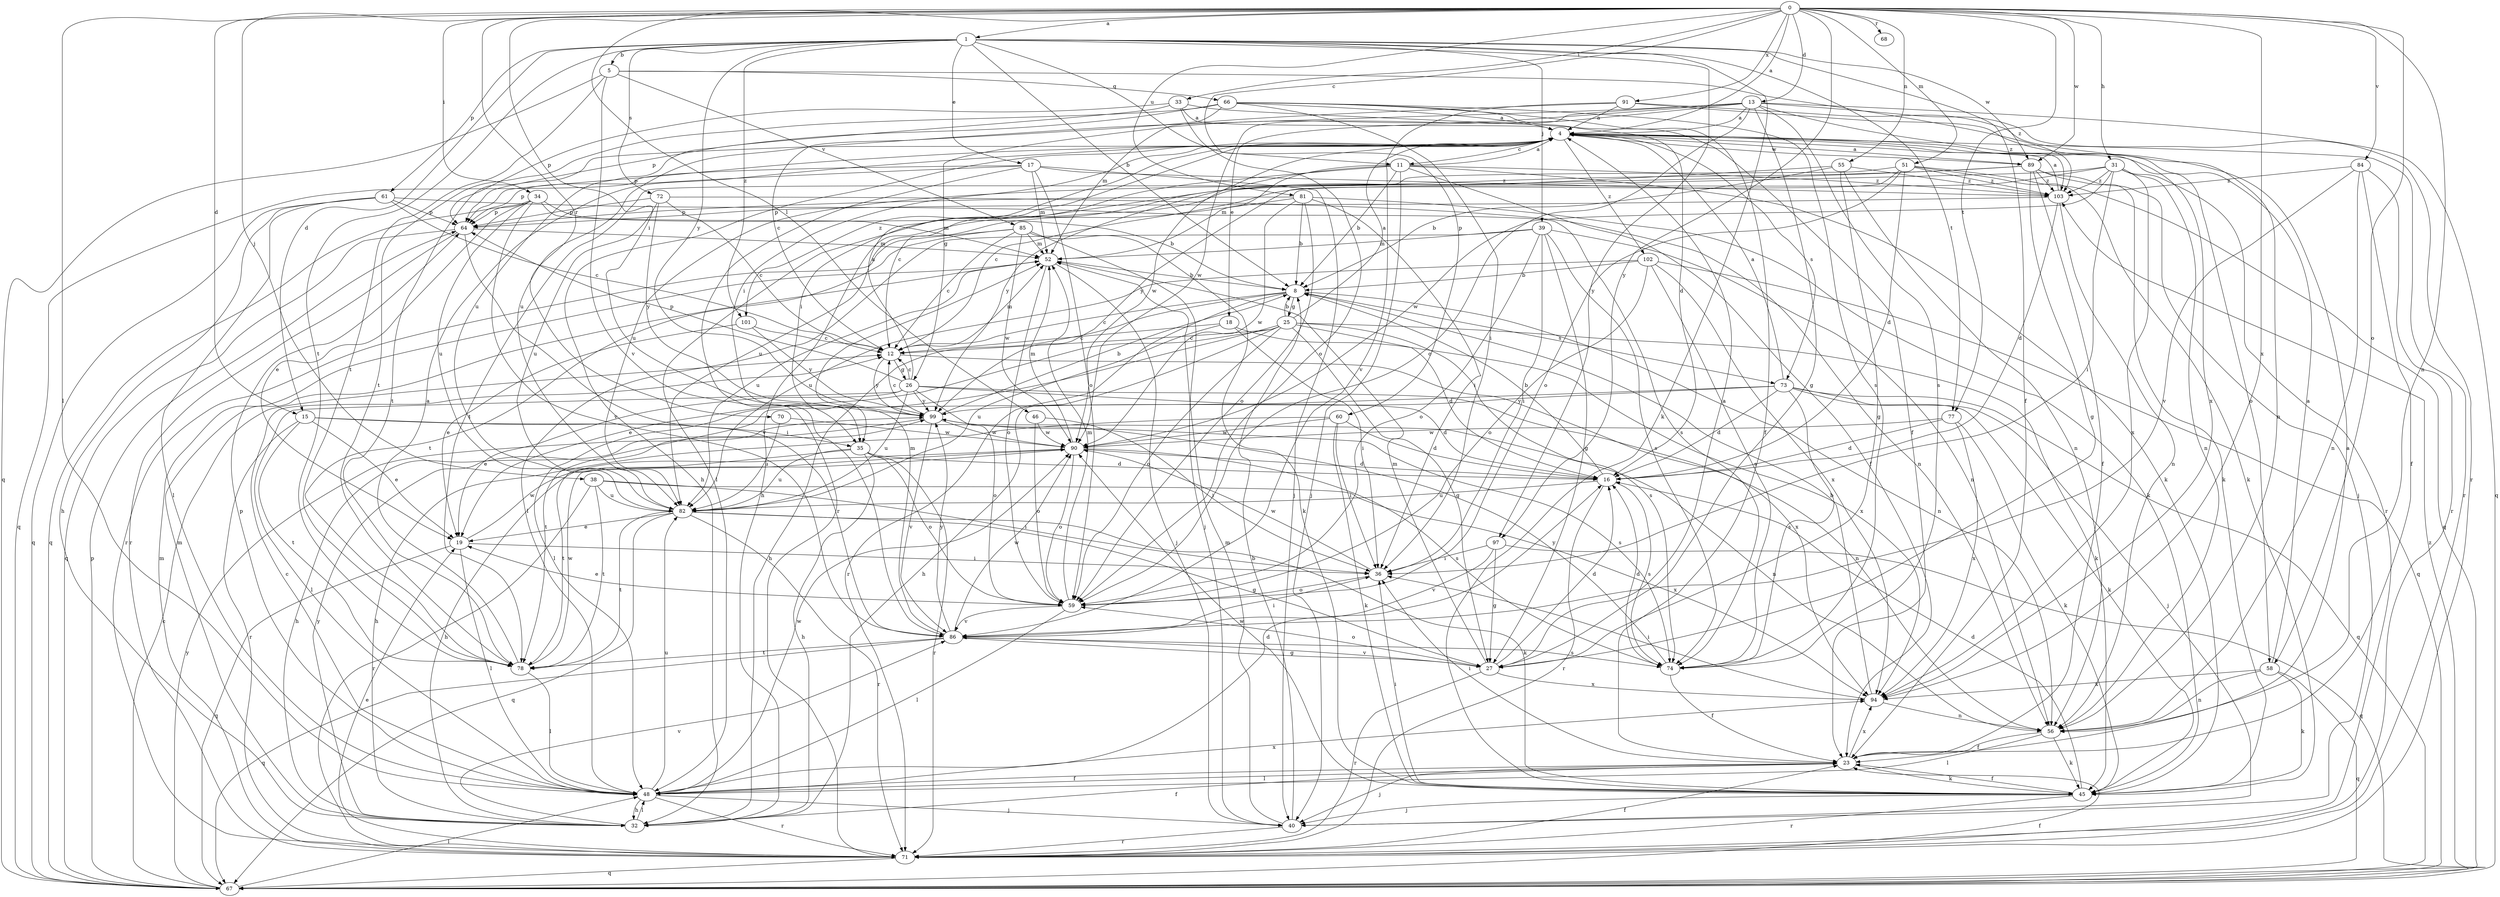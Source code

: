 strict digraph  {
0;
1;
4;
5;
8;
11;
12;
13;
15;
16;
17;
18;
19;
23;
25;
26;
27;
31;
32;
33;
34;
35;
36;
38;
39;
40;
45;
46;
48;
51;
52;
55;
56;
58;
59;
60;
61;
64;
66;
67;
68;
70;
71;
72;
73;
74;
77;
78;
81;
82;
84;
85;
86;
89;
90;
91;
94;
97;
99;
101;
102;
103;
0 -> 1  [label=a];
0 -> 4  [label=a];
0 -> 11  [label=c];
0 -> 13  [label=d];
0 -> 15  [label=d];
0 -> 31  [label=h];
0 -> 33  [label=i];
0 -> 34  [label=i];
0 -> 35  [label=i];
0 -> 38  [label=j];
0 -> 46  [label=l];
0 -> 48  [label=l];
0 -> 51  [label=m];
0 -> 55  [label=n];
0 -> 56  [label=n];
0 -> 58  [label=o];
0 -> 68  [label=r];
0 -> 70  [label=r];
0 -> 77  [label=t];
0 -> 81  [label=u];
0 -> 84  [label=v];
0 -> 89  [label=w];
0 -> 91  [label=x];
0 -> 94  [label=x];
0 -> 97  [label=y];
1 -> 5  [label=b];
1 -> 8  [label=b];
1 -> 15  [label=d];
1 -> 17  [label=e];
1 -> 23  [label=f];
1 -> 39  [label=j];
1 -> 45  [label=k];
1 -> 60  [label=p];
1 -> 61  [label=p];
1 -> 72  [label=s];
1 -> 77  [label=t];
1 -> 78  [label=t];
1 -> 89  [label=w];
1 -> 97  [label=y];
1 -> 99  [label=y];
1 -> 101  [label=z];
4 -> 11  [label=c];
4 -> 32  [label=h];
4 -> 35  [label=i];
4 -> 58  [label=o];
4 -> 64  [label=p];
4 -> 71  [label=r];
4 -> 73  [label=s];
4 -> 78  [label=t];
4 -> 89  [label=w];
4 -> 90  [label=w];
4 -> 101  [label=z];
4 -> 102  [label=z];
5 -> 66  [label=q];
5 -> 67  [label=q];
5 -> 78  [label=t];
5 -> 85  [label=v];
5 -> 86  [label=v];
5 -> 103  [label=z];
8 -> 12  [label=c];
8 -> 25  [label=g];
8 -> 32  [label=h];
8 -> 56  [label=n];
8 -> 71  [label=r];
8 -> 73  [label=s];
11 -> 4  [label=a];
11 -> 8  [label=b];
11 -> 23  [label=f];
11 -> 35  [label=i];
11 -> 40  [label=j];
11 -> 45  [label=k];
11 -> 52  [label=m];
11 -> 99  [label=y];
11 -> 103  [label=z];
12 -> 26  [label=g];
12 -> 52  [label=m];
12 -> 94  [label=x];
12 -> 99  [label=y];
13 -> 4  [label=a];
13 -> 18  [label=e];
13 -> 26  [label=g];
13 -> 27  [label=g];
13 -> 59  [label=o];
13 -> 67  [label=q];
13 -> 71  [label=r];
13 -> 74  [label=s];
13 -> 82  [label=u];
13 -> 90  [label=w];
13 -> 103  [label=z];
15 -> 19  [label=e];
15 -> 35  [label=i];
15 -> 56  [label=n];
15 -> 71  [label=r];
15 -> 78  [label=t];
16 -> 8  [label=b];
16 -> 71  [label=r];
16 -> 74  [label=s];
16 -> 82  [label=u];
17 -> 40  [label=j];
17 -> 52  [label=m];
17 -> 59  [label=o];
17 -> 64  [label=p];
17 -> 67  [label=q];
17 -> 71  [label=r];
17 -> 103  [label=z];
18 -> 12  [label=c];
18 -> 36  [label=i];
18 -> 82  [label=u];
18 -> 94  [label=x];
19 -> 36  [label=i];
19 -> 48  [label=l];
19 -> 67  [label=q];
19 -> 90  [label=w];
23 -> 4  [label=a];
23 -> 36  [label=i];
23 -> 40  [label=j];
23 -> 45  [label=k];
23 -> 48  [label=l];
23 -> 94  [label=x];
25 -> 4  [label=a];
25 -> 8  [label=b];
25 -> 12  [label=c];
25 -> 16  [label=d];
25 -> 19  [label=e];
25 -> 27  [label=g];
25 -> 32  [label=h];
25 -> 45  [label=k];
25 -> 48  [label=l];
25 -> 59  [label=o];
25 -> 74  [label=s];
26 -> 4  [label=a];
26 -> 12  [label=c];
26 -> 16  [label=d];
26 -> 19  [label=e];
26 -> 48  [label=l];
26 -> 56  [label=n];
26 -> 59  [label=o];
26 -> 64  [label=p];
26 -> 82  [label=u];
26 -> 99  [label=y];
27 -> 4  [label=a];
27 -> 16  [label=d];
27 -> 52  [label=m];
27 -> 59  [label=o];
27 -> 71  [label=r];
27 -> 86  [label=v];
27 -> 94  [label=x];
31 -> 12  [label=c];
31 -> 32  [label=h];
31 -> 36  [label=i];
31 -> 56  [label=n];
31 -> 71  [label=r];
31 -> 90  [label=w];
31 -> 94  [label=x];
31 -> 103  [label=z];
32 -> 23  [label=f];
32 -> 48  [label=l];
32 -> 52  [label=m];
32 -> 86  [label=v];
32 -> 99  [label=y];
33 -> 4  [label=a];
33 -> 23  [label=f];
33 -> 59  [label=o];
33 -> 64  [label=p];
33 -> 82  [label=u];
34 -> 8  [label=b];
34 -> 19  [label=e];
34 -> 52  [label=m];
34 -> 64  [label=p];
34 -> 67  [label=q];
34 -> 82  [label=u];
34 -> 86  [label=v];
35 -> 16  [label=d];
35 -> 32  [label=h];
35 -> 59  [label=o];
35 -> 71  [label=r];
35 -> 78  [label=t];
35 -> 82  [label=u];
36 -> 59  [label=o];
36 -> 90  [label=w];
38 -> 36  [label=i];
38 -> 71  [label=r];
38 -> 78  [label=t];
38 -> 82  [label=u];
38 -> 94  [label=x];
39 -> 27  [label=g];
39 -> 36  [label=i];
39 -> 48  [label=l];
39 -> 52  [label=m];
39 -> 56  [label=n];
39 -> 59  [label=o];
39 -> 74  [label=s];
40 -> 8  [label=b];
40 -> 52  [label=m];
40 -> 71  [label=r];
45 -> 16  [label=d];
45 -> 23  [label=f];
45 -> 36  [label=i];
45 -> 40  [label=j];
45 -> 71  [label=r];
45 -> 90  [label=w];
46 -> 36  [label=i];
46 -> 59  [label=o];
46 -> 90  [label=w];
48 -> 12  [label=c];
48 -> 16  [label=d];
48 -> 23  [label=f];
48 -> 32  [label=h];
48 -> 40  [label=j];
48 -> 64  [label=p];
48 -> 71  [label=r];
48 -> 82  [label=u];
48 -> 90  [label=w];
48 -> 94  [label=x];
51 -> 16  [label=d];
51 -> 45  [label=k];
51 -> 59  [label=o];
51 -> 67  [label=q];
51 -> 78  [label=t];
51 -> 99  [label=y];
51 -> 103  [label=z];
52 -> 8  [label=b];
52 -> 40  [label=j];
52 -> 59  [label=o];
52 -> 82  [label=u];
55 -> 8  [label=b];
55 -> 12  [label=c];
55 -> 27  [label=g];
55 -> 56  [label=n];
55 -> 103  [label=z];
56 -> 23  [label=f];
56 -> 45  [label=k];
56 -> 48  [label=l];
58 -> 4  [label=a];
58 -> 45  [label=k];
58 -> 56  [label=n];
58 -> 67  [label=q];
58 -> 94  [label=x];
59 -> 19  [label=e];
59 -> 48  [label=l];
59 -> 52  [label=m];
59 -> 86  [label=v];
60 -> 16  [label=d];
60 -> 32  [label=h];
60 -> 36  [label=i];
60 -> 45  [label=k];
60 -> 90  [label=w];
61 -> 12  [label=c];
61 -> 32  [label=h];
61 -> 48  [label=l];
61 -> 64  [label=p];
61 -> 67  [label=q];
61 -> 74  [label=s];
64 -> 52  [label=m];
64 -> 67  [label=q];
64 -> 71  [label=r];
64 -> 86  [label=v];
66 -> 4  [label=a];
66 -> 12  [label=c];
66 -> 16  [label=d];
66 -> 23  [label=f];
66 -> 36  [label=i];
66 -> 64  [label=p];
66 -> 74  [label=s];
66 -> 78  [label=t];
67 -> 12  [label=c];
67 -> 23  [label=f];
67 -> 48  [label=l];
67 -> 64  [label=p];
67 -> 99  [label=y];
67 -> 103  [label=z];
70 -> 82  [label=u];
70 -> 90  [label=w];
71 -> 19  [label=e];
71 -> 23  [label=f];
71 -> 52  [label=m];
71 -> 67  [label=q];
72 -> 12  [label=c];
72 -> 56  [label=n];
72 -> 64  [label=p];
72 -> 82  [label=u];
72 -> 99  [label=y];
73 -> 4  [label=a];
73 -> 16  [label=d];
73 -> 40  [label=j];
73 -> 45  [label=k];
73 -> 67  [label=q];
73 -> 74  [label=s];
73 -> 78  [label=t];
73 -> 99  [label=y];
74 -> 16  [label=d];
74 -> 23  [label=f];
74 -> 99  [label=y];
77 -> 16  [label=d];
77 -> 45  [label=k];
77 -> 90  [label=w];
77 -> 94  [label=x];
78 -> 4  [label=a];
78 -> 48  [label=l];
78 -> 90  [label=w];
81 -> 8  [label=b];
81 -> 36  [label=i];
81 -> 45  [label=k];
81 -> 59  [label=o];
81 -> 64  [label=p];
81 -> 82  [label=u];
81 -> 90  [label=w];
82 -> 19  [label=e];
82 -> 27  [label=g];
82 -> 45  [label=k];
82 -> 67  [label=q];
82 -> 71  [label=r];
82 -> 78  [label=t];
84 -> 23  [label=f];
84 -> 56  [label=n];
84 -> 71  [label=r];
84 -> 86  [label=v];
84 -> 103  [label=z];
85 -> 12  [label=c];
85 -> 40  [label=j];
85 -> 45  [label=k];
85 -> 52  [label=m];
85 -> 71  [label=r];
85 -> 78  [label=t];
85 -> 90  [label=w];
86 -> 27  [label=g];
86 -> 36  [label=i];
86 -> 52  [label=m];
86 -> 67  [label=q];
86 -> 74  [label=s];
86 -> 78  [label=t];
86 -> 90  [label=w];
86 -> 99  [label=y];
89 -> 4  [label=a];
89 -> 23  [label=f];
89 -> 27  [label=g];
89 -> 40  [label=j];
89 -> 45  [label=k];
89 -> 48  [label=l];
89 -> 82  [label=u];
89 -> 103  [label=z];
90 -> 16  [label=d];
90 -> 32  [label=h];
90 -> 52  [label=m];
90 -> 59  [label=o];
90 -> 74  [label=s];
91 -> 4  [label=a];
91 -> 52  [label=m];
91 -> 56  [label=n];
91 -> 86  [label=v];
91 -> 94  [label=x];
94 -> 8  [label=b];
94 -> 36  [label=i];
94 -> 56  [label=n];
97 -> 27  [label=g];
97 -> 36  [label=i];
97 -> 67  [label=q];
97 -> 86  [label=v];
99 -> 8  [label=b];
99 -> 12  [label=c];
99 -> 32  [label=h];
99 -> 74  [label=s];
99 -> 86  [label=v];
99 -> 90  [label=w];
101 -> 12  [label=c];
101 -> 19  [label=e];
101 -> 99  [label=y];
102 -> 8  [label=b];
102 -> 59  [label=o];
102 -> 67  [label=q];
102 -> 74  [label=s];
102 -> 82  [label=u];
102 -> 94  [label=x];
103 -> 4  [label=a];
103 -> 16  [label=d];
103 -> 56  [label=n];
103 -> 64  [label=p];
}
